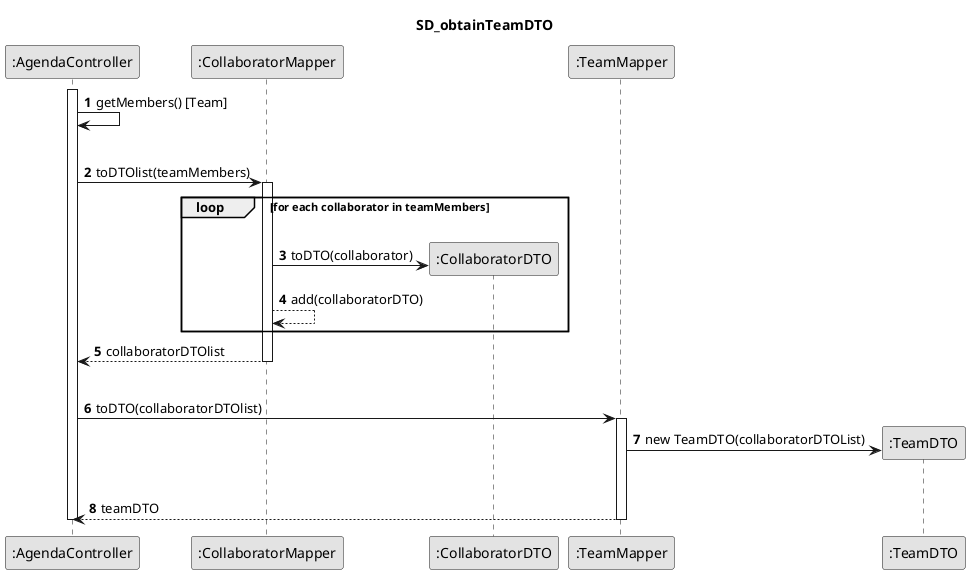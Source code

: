 @startuml
skinparam monochrome true
skinparam packageStyle rectangle
skinparam shadowing false

title SD_obtainTeamDTO

autonumber

participant ":AgendaController" as AGENDA_CTRL

participant ":CollaboratorMapper" as CollaboratorMapper
participant ":CollaboratorDTO" as CollaboratorDTO
participant ":TeamMapper" as TeamMapper
participant ":TeamDTO" as TeamDTO

activate AGENDA_CTRL

    AGENDA_CTRL -> AGENDA_CTRL : getMembers() [Team]

    |||

    AGENDA_CTRL -> CollaboratorMapper : toDTOlist(teamMembers)
    activate CollaboratorMapper
    loop for each collaborator in teamMembers
    |||
                CollaboratorMapper -> CollaboratorDTO** : toDTO(collaborator)



                 CollaboratorMapper --> CollaboratorMapper : add(collaboratorDTO)

    end loop
                CollaboratorMapper --> AGENDA_CTRL : collaboratorDTOlist
                deactivate CollaboratorMapper
                |||

    AGENDA_CTRL -> TeamMapper : toDTO(collaboratorDTOlist)
    activate TeamMapper
    TeamMapper -> TeamDTO** : new TeamDTO(collaboratorDTOList)
    |||
    TeamMapper --> AGENDA_CTRL : teamDTO
    deactivate TeamMapper


deactivate AGENDA_CTRL

@enduml

